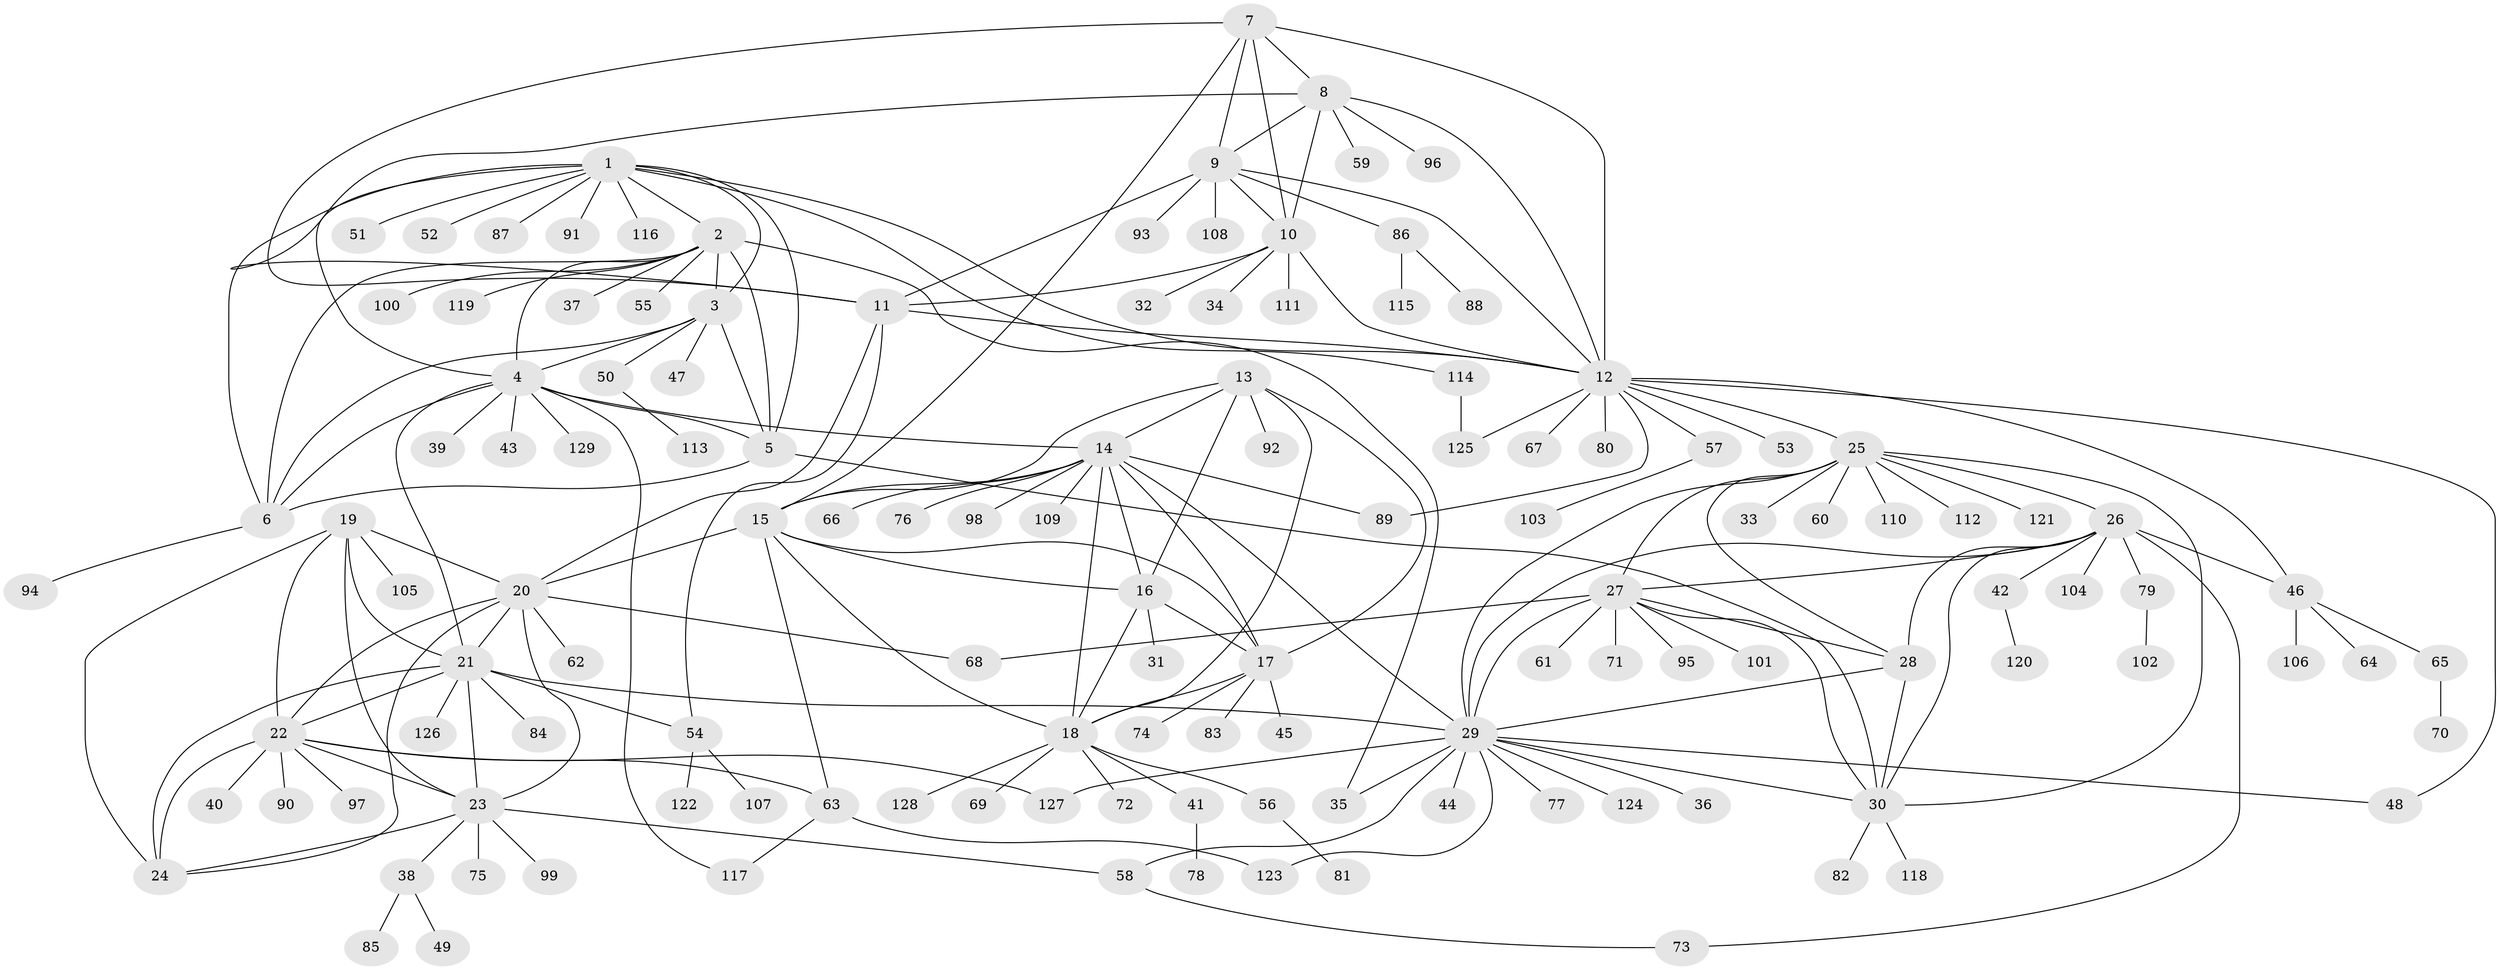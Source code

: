 // Generated by graph-tools (version 1.1) at 2025/50/03/09/25 03:50:38]
// undirected, 129 vertices, 197 edges
graph export_dot {
graph [start="1"]
  node [color=gray90,style=filled];
  1;
  2;
  3;
  4;
  5;
  6;
  7;
  8;
  9;
  10;
  11;
  12;
  13;
  14;
  15;
  16;
  17;
  18;
  19;
  20;
  21;
  22;
  23;
  24;
  25;
  26;
  27;
  28;
  29;
  30;
  31;
  32;
  33;
  34;
  35;
  36;
  37;
  38;
  39;
  40;
  41;
  42;
  43;
  44;
  45;
  46;
  47;
  48;
  49;
  50;
  51;
  52;
  53;
  54;
  55;
  56;
  57;
  58;
  59;
  60;
  61;
  62;
  63;
  64;
  65;
  66;
  67;
  68;
  69;
  70;
  71;
  72;
  73;
  74;
  75;
  76;
  77;
  78;
  79;
  80;
  81;
  82;
  83;
  84;
  85;
  86;
  87;
  88;
  89;
  90;
  91;
  92;
  93;
  94;
  95;
  96;
  97;
  98;
  99;
  100;
  101;
  102;
  103;
  104;
  105;
  106;
  107;
  108;
  109;
  110;
  111;
  112;
  113;
  114;
  115;
  116;
  117;
  118;
  119;
  120;
  121;
  122;
  123;
  124;
  125;
  126;
  127;
  128;
  129;
  1 -- 2;
  1 -- 3;
  1 -- 4;
  1 -- 5;
  1 -- 6;
  1 -- 12;
  1 -- 51;
  1 -- 52;
  1 -- 87;
  1 -- 91;
  1 -- 114;
  1 -- 116;
  2 -- 3;
  2 -- 4;
  2 -- 5;
  2 -- 6;
  2 -- 35;
  2 -- 37;
  2 -- 55;
  2 -- 100;
  2 -- 119;
  3 -- 4;
  3 -- 5;
  3 -- 6;
  3 -- 47;
  3 -- 50;
  4 -- 5;
  4 -- 6;
  4 -- 14;
  4 -- 21;
  4 -- 39;
  4 -- 43;
  4 -- 117;
  4 -- 129;
  5 -- 6;
  5 -- 30;
  6 -- 94;
  7 -- 8;
  7 -- 9;
  7 -- 10;
  7 -- 11;
  7 -- 12;
  7 -- 15;
  8 -- 9;
  8 -- 10;
  8 -- 11;
  8 -- 12;
  8 -- 59;
  8 -- 96;
  9 -- 10;
  9 -- 11;
  9 -- 12;
  9 -- 86;
  9 -- 93;
  9 -- 108;
  10 -- 11;
  10 -- 12;
  10 -- 32;
  10 -- 34;
  10 -- 111;
  11 -- 12;
  11 -- 20;
  11 -- 54;
  12 -- 25;
  12 -- 46;
  12 -- 48;
  12 -- 53;
  12 -- 57;
  12 -- 67;
  12 -- 80;
  12 -- 89;
  12 -- 125;
  13 -- 14;
  13 -- 15;
  13 -- 16;
  13 -- 17;
  13 -- 18;
  13 -- 92;
  14 -- 15;
  14 -- 16;
  14 -- 17;
  14 -- 18;
  14 -- 29;
  14 -- 66;
  14 -- 76;
  14 -- 89;
  14 -- 98;
  14 -- 109;
  15 -- 16;
  15 -- 17;
  15 -- 18;
  15 -- 20;
  15 -- 63;
  16 -- 17;
  16 -- 18;
  16 -- 31;
  17 -- 18;
  17 -- 45;
  17 -- 74;
  17 -- 83;
  18 -- 41;
  18 -- 56;
  18 -- 69;
  18 -- 72;
  18 -- 128;
  19 -- 20;
  19 -- 21;
  19 -- 22;
  19 -- 23;
  19 -- 24;
  19 -- 105;
  20 -- 21;
  20 -- 22;
  20 -- 23;
  20 -- 24;
  20 -- 62;
  20 -- 68;
  21 -- 22;
  21 -- 23;
  21 -- 24;
  21 -- 29;
  21 -- 54;
  21 -- 84;
  21 -- 126;
  22 -- 23;
  22 -- 24;
  22 -- 40;
  22 -- 63;
  22 -- 90;
  22 -- 97;
  22 -- 127;
  23 -- 24;
  23 -- 38;
  23 -- 58;
  23 -- 75;
  23 -- 99;
  25 -- 26;
  25 -- 27;
  25 -- 28;
  25 -- 29;
  25 -- 30;
  25 -- 33;
  25 -- 60;
  25 -- 110;
  25 -- 112;
  25 -- 121;
  26 -- 27;
  26 -- 28;
  26 -- 29;
  26 -- 30;
  26 -- 42;
  26 -- 46;
  26 -- 73;
  26 -- 79;
  26 -- 104;
  27 -- 28;
  27 -- 29;
  27 -- 30;
  27 -- 61;
  27 -- 68;
  27 -- 71;
  27 -- 95;
  27 -- 101;
  28 -- 29;
  28 -- 30;
  29 -- 30;
  29 -- 35;
  29 -- 36;
  29 -- 44;
  29 -- 48;
  29 -- 58;
  29 -- 77;
  29 -- 123;
  29 -- 124;
  29 -- 127;
  30 -- 82;
  30 -- 118;
  38 -- 49;
  38 -- 85;
  41 -- 78;
  42 -- 120;
  46 -- 64;
  46 -- 65;
  46 -- 106;
  50 -- 113;
  54 -- 107;
  54 -- 122;
  56 -- 81;
  57 -- 103;
  58 -- 73;
  63 -- 117;
  63 -- 123;
  65 -- 70;
  79 -- 102;
  86 -- 88;
  86 -- 115;
  114 -- 125;
}
